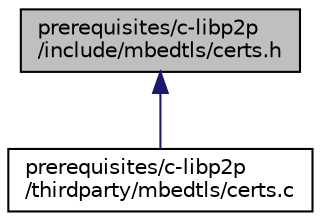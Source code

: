 digraph "prerequisites/c-libp2p/include/mbedtls/certs.h"
{
  edge [fontname="Helvetica",fontsize="10",labelfontname="Helvetica",labelfontsize="10"];
  node [fontname="Helvetica",fontsize="10",shape=record];
  Node2 [label="prerequisites/c-libp2p\l/include/mbedtls/certs.h",height=0.2,width=0.4,color="black", fillcolor="grey75", style="filled", fontcolor="black"];
  Node2 -> Node3 [dir="back",color="midnightblue",fontsize="10",style="solid",fontname="Helvetica"];
  Node3 [label="prerequisites/c-libp2p\l/thirdparty/mbedtls/certs.c",height=0.2,width=0.4,color="black", fillcolor="white", style="filled",URL="$certs_8c_source.html"];
}
